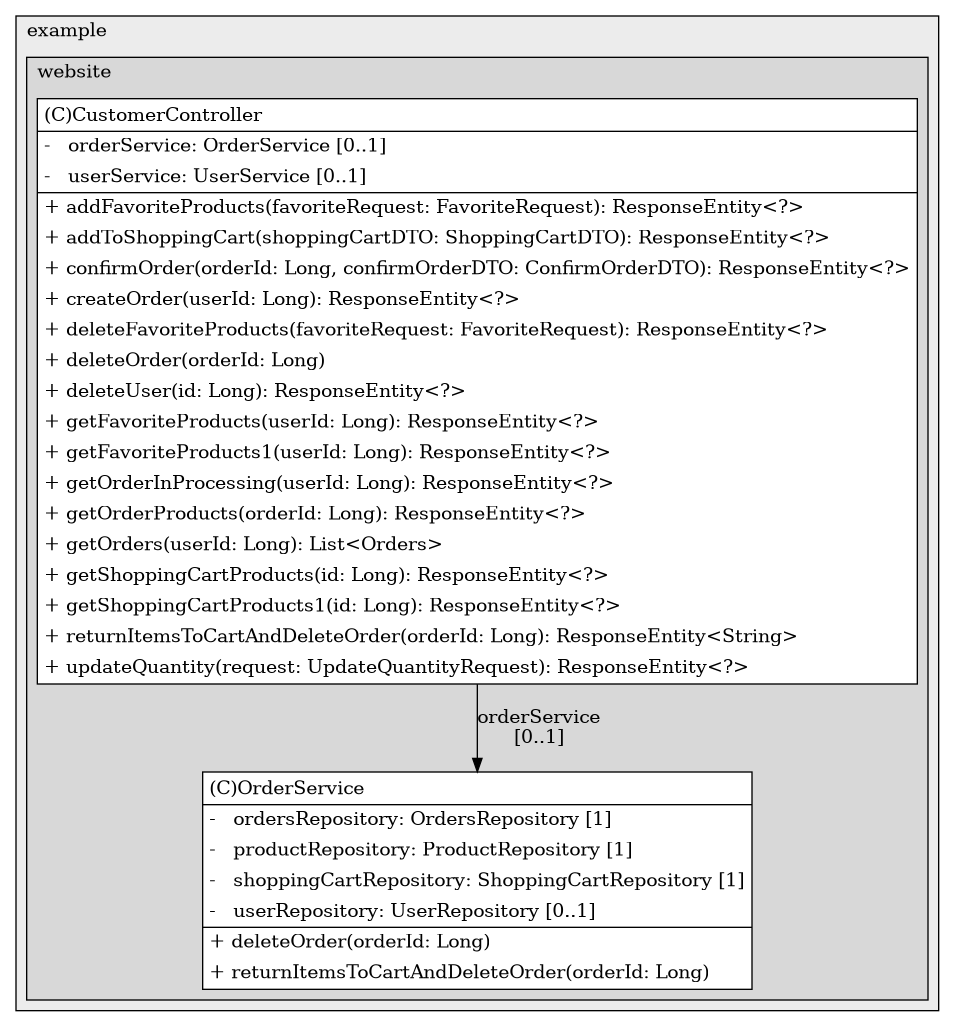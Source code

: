 @startuml

/' diagram meta data start
config=StructureConfiguration;
{
  "projectClassification": {
    "searchMode": "OpenProject", // OpenProject, AllProjects
    "includedProjects": "",
    "pathEndKeywords": "*.impl",
    "isClientPath": "",
    "isClientName": "",
    "isTestPath": "",
    "isTestName": "",
    "isMappingPath": "",
    "isMappingName": "",
    "isDataAccessPath": "",
    "isDataAccessName": "",
    "isDataStructurePath": "",
    "isDataStructureName": "",
    "isInterfaceStructuresPath": "",
    "isInterfaceStructuresName": "",
    "isEntryPointPath": "",
    "isEntryPointName": "",
    "treatFinalFieldsAsMandatory": false
  },
  "graphRestriction": {
    "classPackageExcludeFilter": "",
    "classPackageIncludeFilter": "",
    "classNameExcludeFilter": "",
    "classNameIncludeFilter": "",
    "methodNameExcludeFilter": "",
    "methodNameIncludeFilter": "",
    "removeByInheritance": "", // inheritance/annotation based filtering is done in a second step
    "removeByAnnotation": "",
    "removeByClassPackage": "", // cleanup the graph after inheritance/annotation based filtering is done
    "removeByClassName": "",
    "cutMappings": false,
    "cutEnum": true,
    "cutTests": true,
    "cutClient": true,
    "cutDataAccess": true,
    "cutInterfaceStructures": true,
    "cutDataStructures": true,
    "cutGetterAndSetter": true,
    "cutConstructors": true
  },
  "graphTraversal": {
    "forwardDepth": 3,
    "backwardDepth": 3,
    "classPackageExcludeFilter": "",
    "classPackageIncludeFilter": "",
    "classNameExcludeFilter": "",
    "classNameIncludeFilter": "",
    "methodNameExcludeFilter": "",
    "methodNameIncludeFilter": "",
    "hideMappings": false,
    "hideDataStructures": false,
    "hidePrivateMethods": true,
    "hideInterfaceCalls": true, // indirection: implementation -> interface (is hidden) -> implementation
    "onlyShowApplicationEntryPoints": false, // root node is included
    "useMethodCallsForStructureDiagram": "ForwardOnly" // ForwardOnly, BothDirections, No
  },
  "details": {
    "aggregation": "GroupByClass", // ByClass, GroupByClass, None
    "showClassGenericTypes": true,
    "showMethods": true,
    "showMethodParameterNames": true,
    "showMethodParameterTypes": true,
    "showMethodReturnType": true,
    "showPackageLevels": 2,
    "showDetailedClassStructure": true
  },
  "rootClass": "com.example.website.service.OrderService",
  "extensionCallbackMethod": "" // qualified.class.name#methodName - signature: public static String method(String)
}
diagram meta data end '/



digraph g {
    rankdir="TB"
    splines=polyline
    

'nodes 
subgraph cluster_1322970774 { 
   	label=example
	labeljust=l
	fillcolor="#ececec"
	style=filled
   
   subgraph cluster_1622542313 { 
   	label=website
	labeljust=l
	fillcolor="#d8d8d8"
	style=filled
   
   CustomerController615317920[
	label=<<TABLE BORDER="1" CELLBORDER="0" CELLPADDING="4" CELLSPACING="0">
<TR><TD ALIGN="LEFT" >(C)CustomerController</TD></TR>
<HR/>
<TR><TD ALIGN="LEFT" >-   orderService: OrderService [0..1]</TD></TR>
<TR><TD ALIGN="LEFT" >-   userService: UserService [0..1]</TD></TR>
<HR/>
<TR><TD ALIGN="LEFT" >+ addFavoriteProducts(favoriteRequest: FavoriteRequest): ResponseEntity&lt;?&gt;</TD></TR>
<TR><TD ALIGN="LEFT" >+ addToShoppingCart(shoppingCartDTO: ShoppingCartDTO): ResponseEntity&lt;?&gt;</TD></TR>
<TR><TD ALIGN="LEFT" >+ confirmOrder(orderId: Long, confirmOrderDTO: ConfirmOrderDTO): ResponseEntity&lt;?&gt;</TD></TR>
<TR><TD ALIGN="LEFT" >+ createOrder(userId: Long): ResponseEntity&lt;?&gt;</TD></TR>
<TR><TD ALIGN="LEFT" >+ deleteFavoriteProducts(favoriteRequest: FavoriteRequest): ResponseEntity&lt;?&gt;</TD></TR>
<TR><TD ALIGN="LEFT" >+ deleteOrder(orderId: Long)</TD></TR>
<TR><TD ALIGN="LEFT" >+ deleteUser(id: Long): ResponseEntity&lt;?&gt;</TD></TR>
<TR><TD ALIGN="LEFT" >+ getFavoriteProducts(userId: Long): ResponseEntity&lt;?&gt;</TD></TR>
<TR><TD ALIGN="LEFT" >+ getFavoriteProducts1(userId: Long): ResponseEntity&lt;?&gt;</TD></TR>
<TR><TD ALIGN="LEFT" >+ getOrderInProcessing(userId: Long): ResponseEntity&lt;?&gt;</TD></TR>
<TR><TD ALIGN="LEFT" >+ getOrderProducts(orderId: Long): ResponseEntity&lt;?&gt;</TD></TR>
<TR><TD ALIGN="LEFT" >+ getOrders(userId: Long): List&lt;Orders&gt;</TD></TR>
<TR><TD ALIGN="LEFT" >+ getShoppingCartProducts(id: Long): ResponseEntity&lt;?&gt;</TD></TR>
<TR><TD ALIGN="LEFT" >+ getShoppingCartProducts1(id: Long): ResponseEntity&lt;?&gt;</TD></TR>
<TR><TD ALIGN="LEFT" >+ returnItemsToCartAndDeleteOrder(orderId: Long): ResponseEntity&lt;String&gt;</TD></TR>
<TR><TD ALIGN="LEFT" >+ updateQuantity(request: UpdateQuantityRequest): ResponseEntity&lt;?&gt;</TD></TR>
</TABLE>>
	style=filled
	margin=0
	shape=plaintext
	fillcolor="#FFFFFF"
];

OrderService1927363983[
	label=<<TABLE BORDER="1" CELLBORDER="0" CELLPADDING="4" CELLSPACING="0">
<TR><TD ALIGN="LEFT" >(C)OrderService</TD></TR>
<HR/>
<TR><TD ALIGN="LEFT" >-   ordersRepository: OrdersRepository [1]</TD></TR>
<TR><TD ALIGN="LEFT" >-   productRepository: ProductRepository [1]</TD></TR>
<TR><TD ALIGN="LEFT" >-   shoppingCartRepository: ShoppingCartRepository [1]</TD></TR>
<TR><TD ALIGN="LEFT" >-   userRepository: UserRepository [0..1]</TD></TR>
<HR/>
<TR><TD ALIGN="LEFT" >+ deleteOrder(orderId: Long)</TD></TR>
<TR><TD ALIGN="LEFT" >+ returnItemsToCartAndDeleteOrder(orderId: Long)</TD></TR>
</TABLE>>
	style=filled
	margin=0
	shape=plaintext
	fillcolor="#FFFFFF"
];
} 
} 

'edges    
CustomerController615317920 -> OrderService1927363983[label="orderService
[0..1]"];
    
}
@enduml
